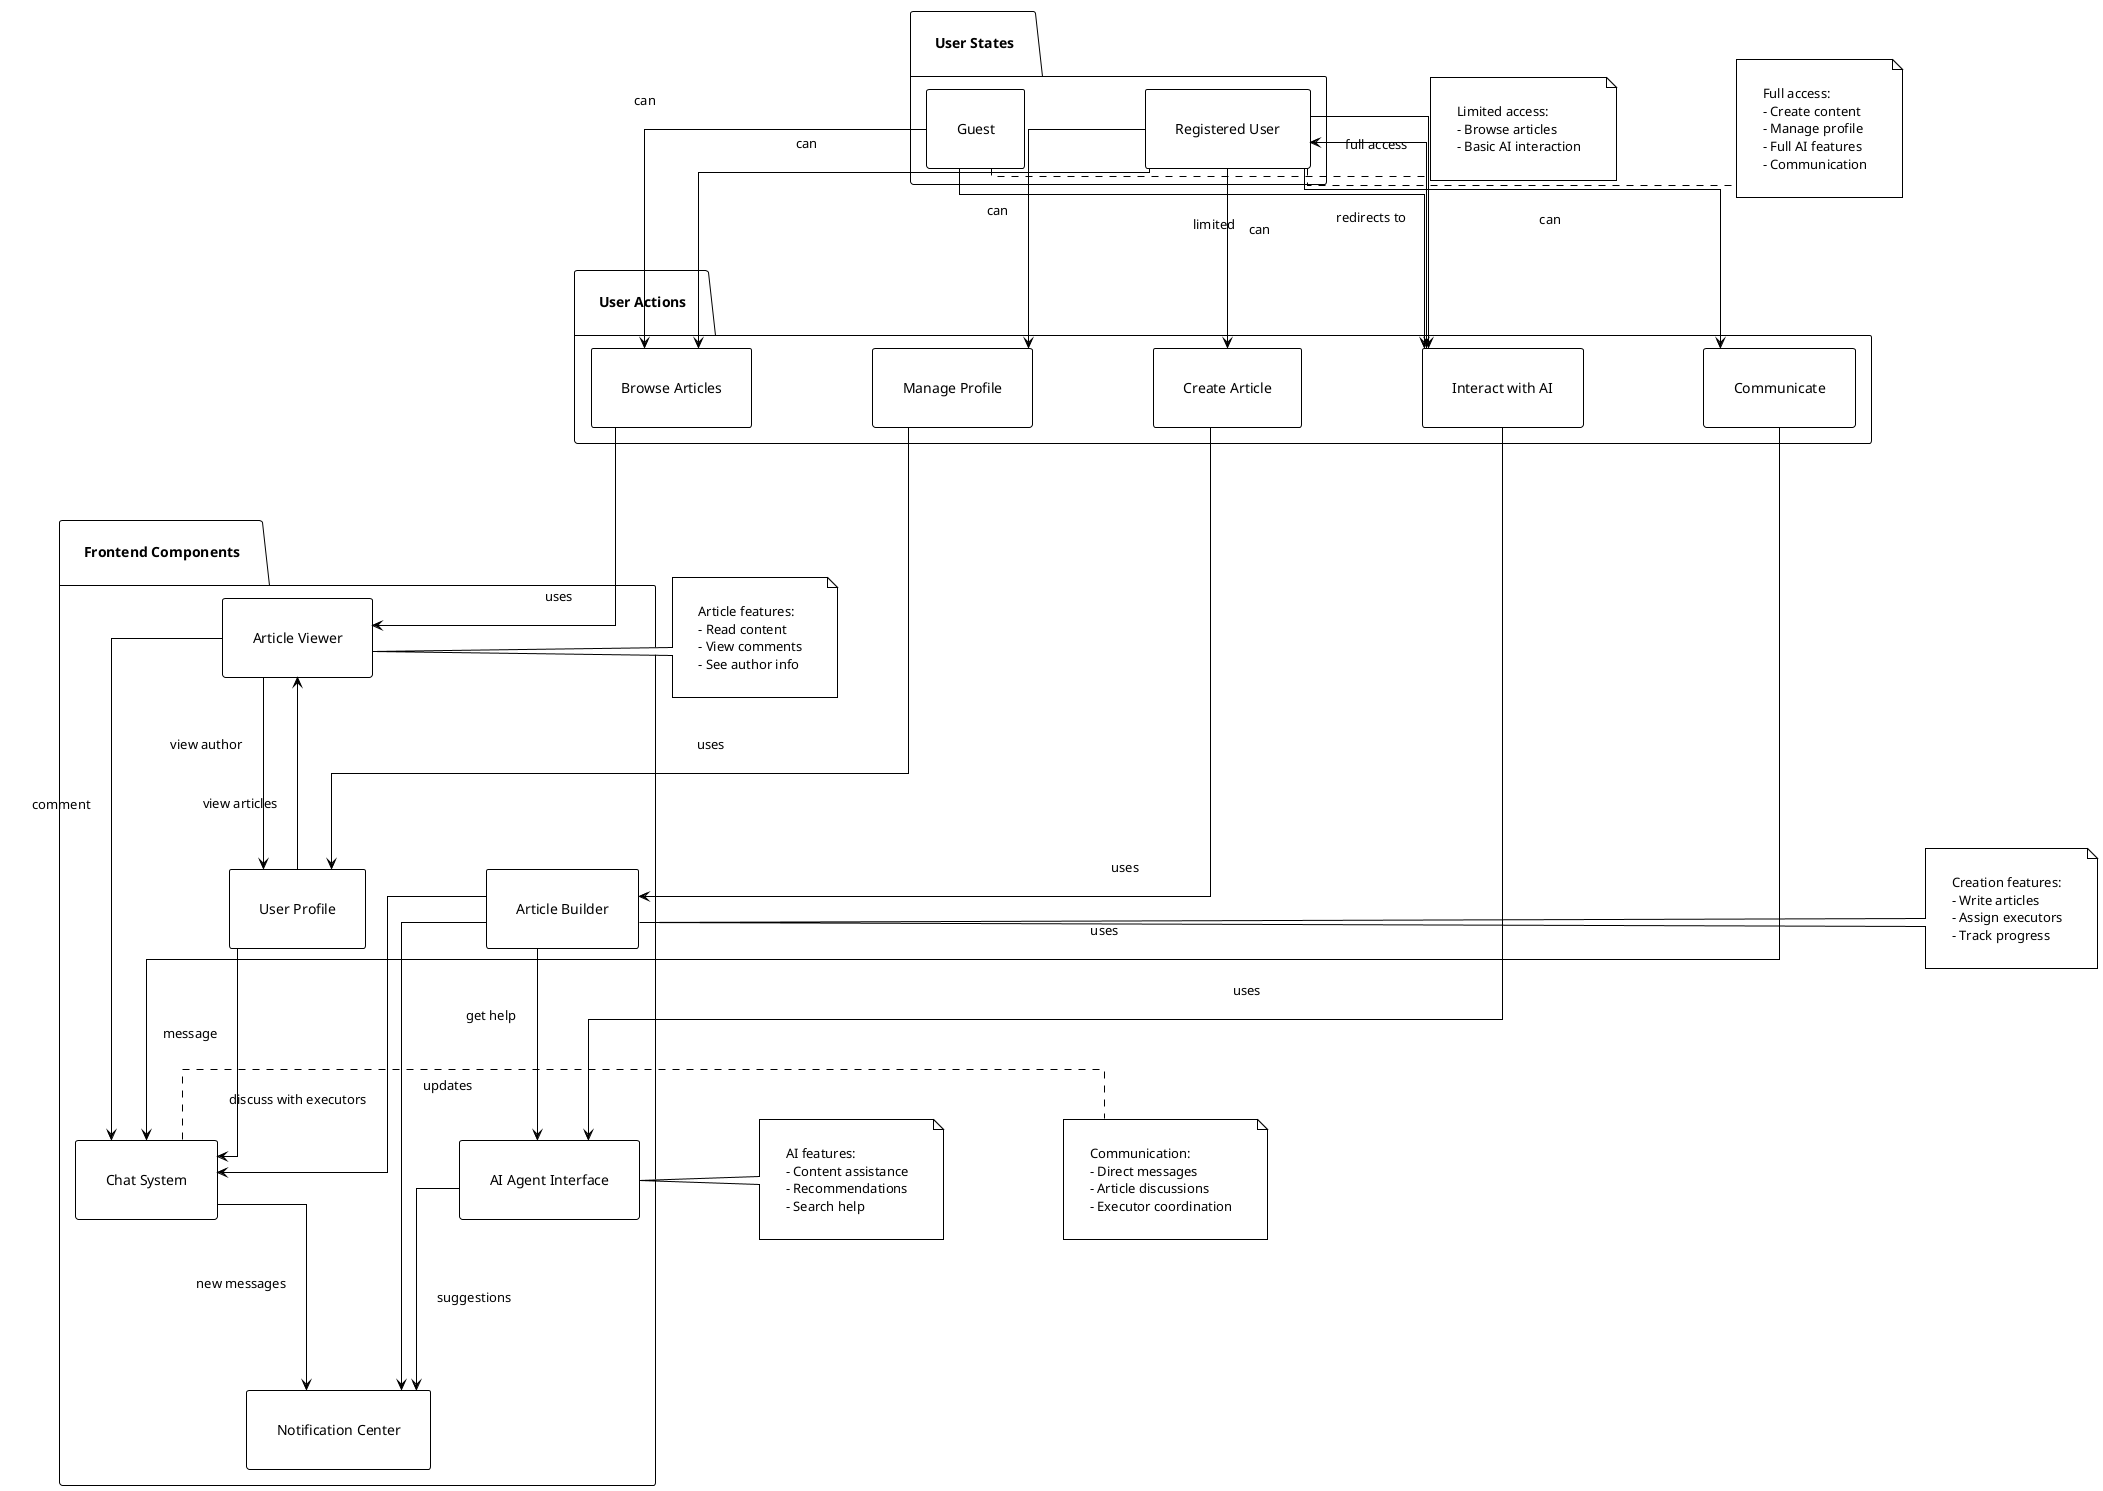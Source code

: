 @startuml
!theme plain
skinparam componentStyle rectangle
skinparam linetype ortho
skinparam nodesep 120
skinparam ranksep 150
skinparam padding 20
skinparam margin 20

' Main components
package "Frontend Components" {
    [Article Viewer] as viewer
    [Article Builder] as builder
    [User Profile] as profile
    [Chat System] as chat
    [AI Agent Interface] as ai
    [Notification Center] as notifications
}

' User states
package "User States" {
    [Guest] as guest
    [Registered User] as registered
}

' Actions and flows
package "User Actions" {
    [Browse Articles] as browse
    [Create Article] as create
    [Manage Profile] as manage
    [Communicate] as communicate
    [Interact with AI] as interact
}

' Connections - Guest flows
guest --> browse : "can"
guest --> interact : "limited"
interact --> registered : "redirects to"

' Connections - Registered User flows
registered --> browse : "can"
registered --> create : "can"
registered --> manage : "can"
registered --> communicate : "can"
registered --> interact : "full access"

' Component interactions
browse --> viewer : "uses"
create --> builder : "uses"
manage --> profile : "uses"
communicate --> chat : "uses"
interact --> ai : "uses"

' Cross-component interactions
viewer --> chat : "comment"
viewer --> profile : "view author"
builder --> chat : "discuss with executors"
builder --> ai : "get help"
profile --> chat : "message"
profile --> viewer : "view articles"
ai --> notifications : "suggestions"
chat --> notifications : "new messages"
builder --> notifications : "updates"

note right of guest
  Limited access:
  - Browse articles
  - Basic AI interaction
end note

note right of registered
  Full access:
  - Create content
  - Manage profile
  - Full AI features
  - Communication
end note

note right of viewer
  Article features:
  - Read content
  - View comments
  - See author info
end note

note right of builder
  Creation features:
  - Write articles
  - Assign executors
  - Track progress
end note

note right of chat
  Communication:
  - Direct messages
  - Article discussions
  - Executor coordination
end note

note right of ai
  AI features:
  - Content assistance
  - Recommendations
  - Search help
end note

@enduml
